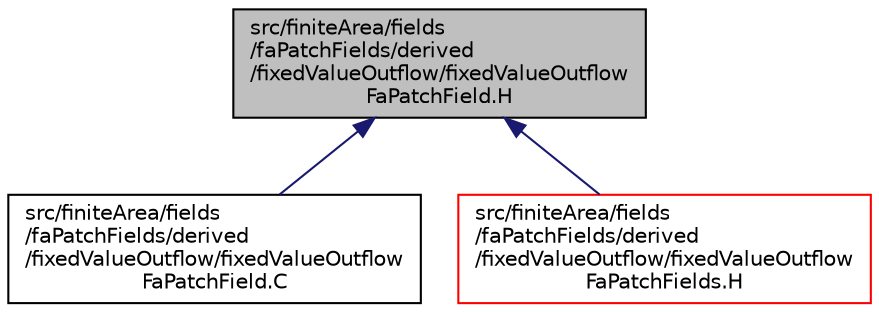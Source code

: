 digraph "src/finiteArea/fields/faPatchFields/derived/fixedValueOutflow/fixedValueOutflowFaPatchField.H"
{
  bgcolor="transparent";
  edge [fontname="Helvetica",fontsize="10",labelfontname="Helvetica",labelfontsize="10"];
  node [fontname="Helvetica",fontsize="10",shape=record];
  Node1 [label="src/finiteArea/fields\l/faPatchFields/derived\l/fixedValueOutflow/fixedValueOutflow\lFaPatchField.H",height=0.2,width=0.4,color="black", fillcolor="grey75", style="filled" fontcolor="black"];
  Node1 -> Node2 [dir="back",color="midnightblue",fontsize="10",style="solid",fontname="Helvetica"];
  Node2 [label="src/finiteArea/fields\l/faPatchFields/derived\l/fixedValueOutflow/fixedValueOutflow\lFaPatchField.C",height=0.2,width=0.4,color="black",URL="$fixedValueOutflowFaPatchField_8C.html"];
  Node1 -> Node3 [dir="back",color="midnightblue",fontsize="10",style="solid",fontname="Helvetica"];
  Node3 [label="src/finiteArea/fields\l/faPatchFields/derived\l/fixedValueOutflow/fixedValueOutflow\lFaPatchFields.H",height=0.2,width=0.4,color="red",URL="$fixedValueOutflowFaPatchFields_8H.html"];
}
